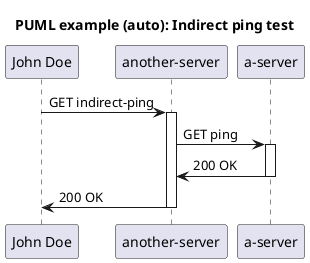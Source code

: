 @startuml
title PUML example (auto): Indirect ping test
participant "John Doe"
participant "another-server"
participant "a-server"
"John Doe" -> "another-server": GET indirect-ping 
activate "another-server"
"another-server" -> "a-server": GET ping 
activate "a-server"

"a-server" -> "another-server": 200 OK
deactivate "a-server"
"another-server" -> "John Doe": 200 OK
deactivate "another-server"
    @enduml